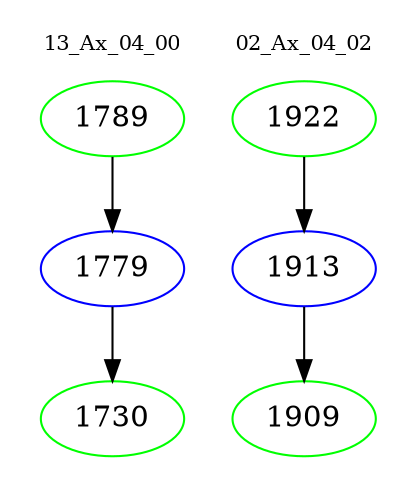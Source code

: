 digraph{
subgraph cluster_0 {
color = white
label = "13_Ax_04_00";
fontsize=10;
T0_1789 [label="1789", color="green"]
T0_1789 -> T0_1779 [color="black"]
T0_1779 [label="1779", color="blue"]
T0_1779 -> T0_1730 [color="black"]
T0_1730 [label="1730", color="green"]
}
subgraph cluster_1 {
color = white
label = "02_Ax_04_02";
fontsize=10;
T1_1922 [label="1922", color="green"]
T1_1922 -> T1_1913 [color="black"]
T1_1913 [label="1913", color="blue"]
T1_1913 -> T1_1909 [color="black"]
T1_1909 [label="1909", color="green"]
}
}
